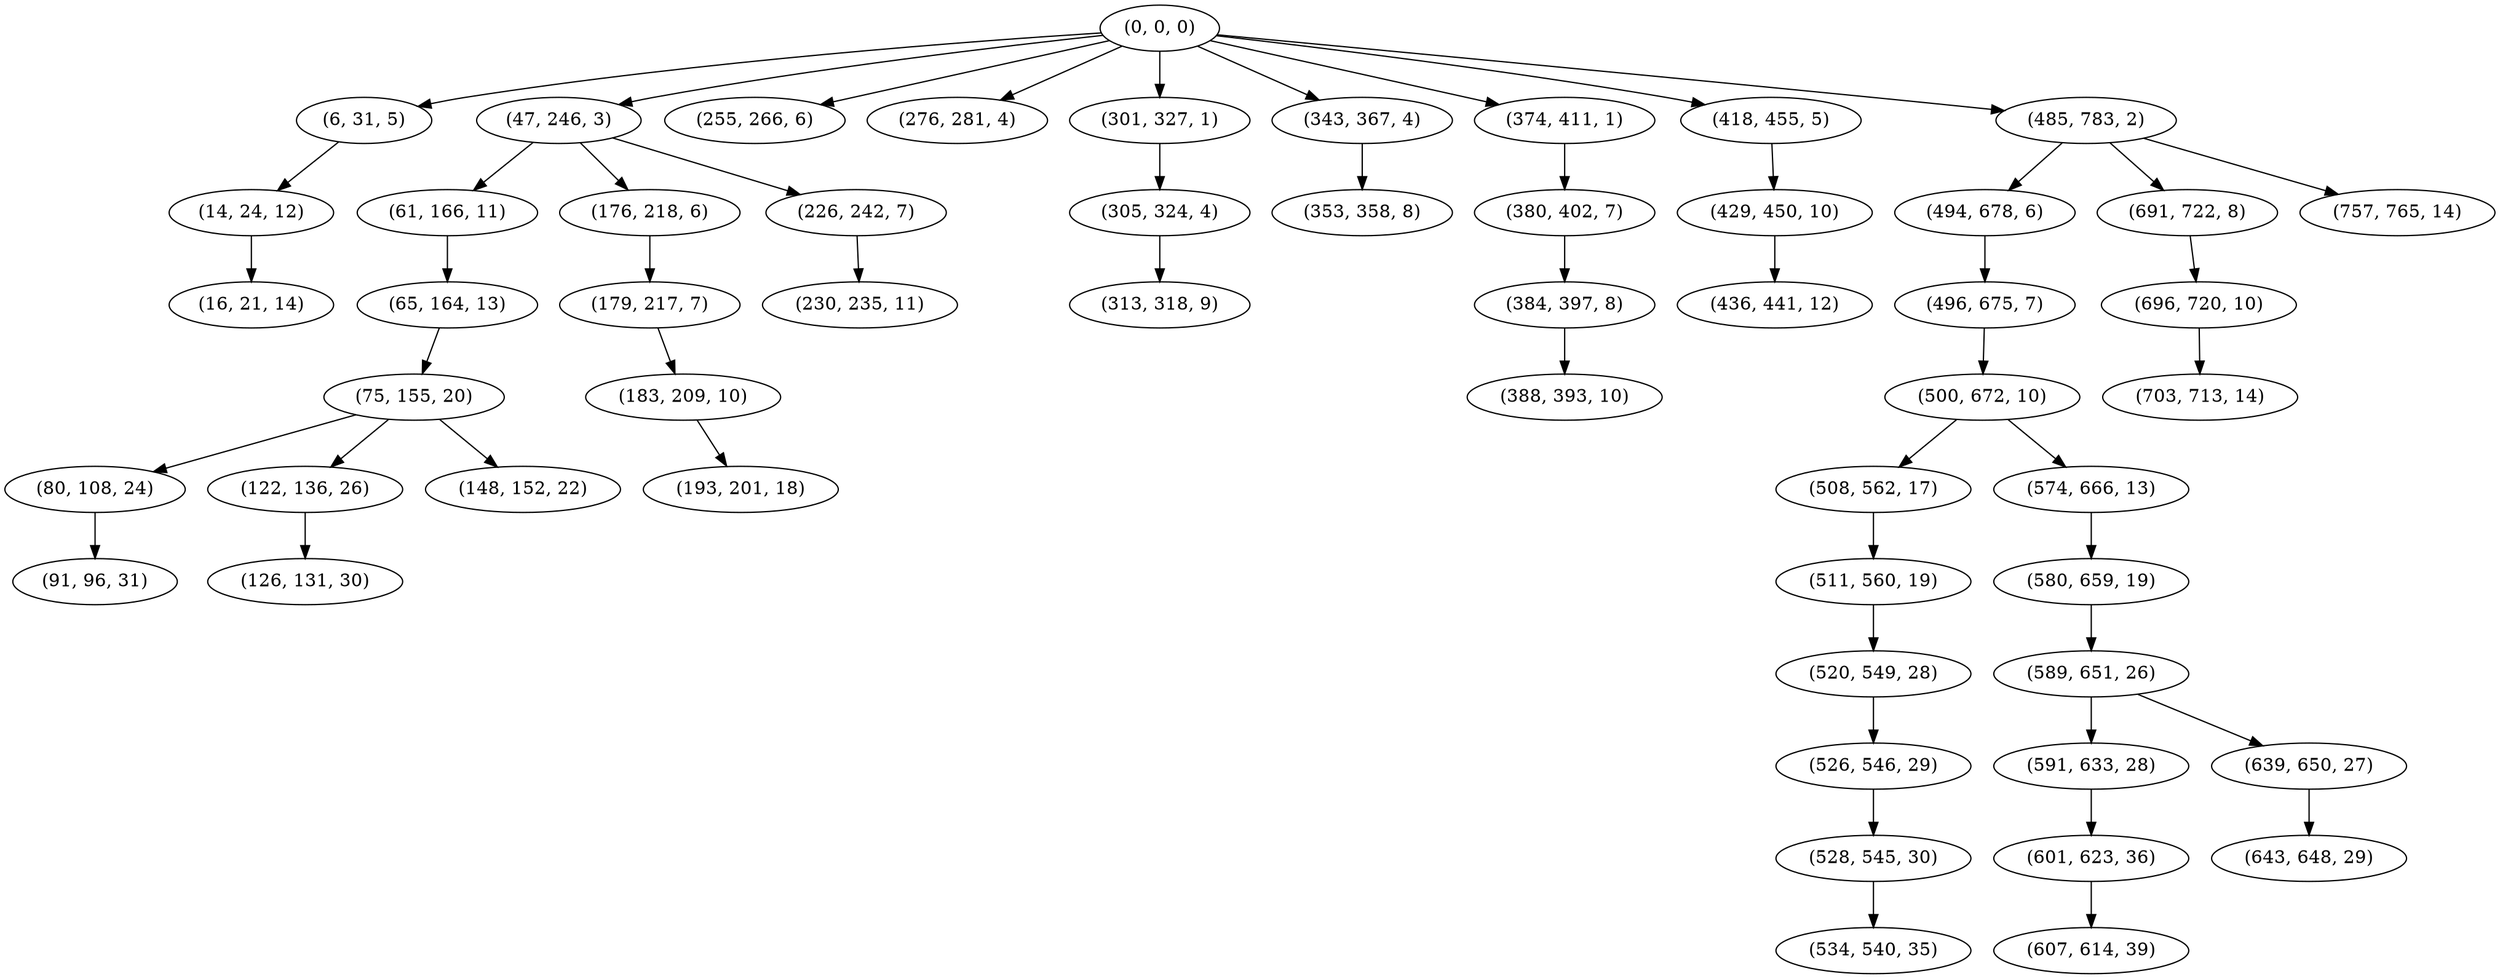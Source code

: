 digraph tree {
    "(0, 0, 0)";
    "(6, 31, 5)";
    "(14, 24, 12)";
    "(16, 21, 14)";
    "(47, 246, 3)";
    "(61, 166, 11)";
    "(65, 164, 13)";
    "(75, 155, 20)";
    "(80, 108, 24)";
    "(91, 96, 31)";
    "(122, 136, 26)";
    "(126, 131, 30)";
    "(148, 152, 22)";
    "(176, 218, 6)";
    "(179, 217, 7)";
    "(183, 209, 10)";
    "(193, 201, 18)";
    "(226, 242, 7)";
    "(230, 235, 11)";
    "(255, 266, 6)";
    "(276, 281, 4)";
    "(301, 327, 1)";
    "(305, 324, 4)";
    "(313, 318, 9)";
    "(343, 367, 4)";
    "(353, 358, 8)";
    "(374, 411, 1)";
    "(380, 402, 7)";
    "(384, 397, 8)";
    "(388, 393, 10)";
    "(418, 455, 5)";
    "(429, 450, 10)";
    "(436, 441, 12)";
    "(485, 783, 2)";
    "(494, 678, 6)";
    "(496, 675, 7)";
    "(500, 672, 10)";
    "(508, 562, 17)";
    "(511, 560, 19)";
    "(520, 549, 28)";
    "(526, 546, 29)";
    "(528, 545, 30)";
    "(534, 540, 35)";
    "(574, 666, 13)";
    "(580, 659, 19)";
    "(589, 651, 26)";
    "(591, 633, 28)";
    "(601, 623, 36)";
    "(607, 614, 39)";
    "(639, 650, 27)";
    "(643, 648, 29)";
    "(691, 722, 8)";
    "(696, 720, 10)";
    "(703, 713, 14)";
    "(757, 765, 14)";
    "(0, 0, 0)" -> "(6, 31, 5)";
    "(0, 0, 0)" -> "(47, 246, 3)";
    "(0, 0, 0)" -> "(255, 266, 6)";
    "(0, 0, 0)" -> "(276, 281, 4)";
    "(0, 0, 0)" -> "(301, 327, 1)";
    "(0, 0, 0)" -> "(343, 367, 4)";
    "(0, 0, 0)" -> "(374, 411, 1)";
    "(0, 0, 0)" -> "(418, 455, 5)";
    "(0, 0, 0)" -> "(485, 783, 2)";
    "(6, 31, 5)" -> "(14, 24, 12)";
    "(14, 24, 12)" -> "(16, 21, 14)";
    "(47, 246, 3)" -> "(61, 166, 11)";
    "(47, 246, 3)" -> "(176, 218, 6)";
    "(47, 246, 3)" -> "(226, 242, 7)";
    "(61, 166, 11)" -> "(65, 164, 13)";
    "(65, 164, 13)" -> "(75, 155, 20)";
    "(75, 155, 20)" -> "(80, 108, 24)";
    "(75, 155, 20)" -> "(122, 136, 26)";
    "(75, 155, 20)" -> "(148, 152, 22)";
    "(80, 108, 24)" -> "(91, 96, 31)";
    "(122, 136, 26)" -> "(126, 131, 30)";
    "(176, 218, 6)" -> "(179, 217, 7)";
    "(179, 217, 7)" -> "(183, 209, 10)";
    "(183, 209, 10)" -> "(193, 201, 18)";
    "(226, 242, 7)" -> "(230, 235, 11)";
    "(301, 327, 1)" -> "(305, 324, 4)";
    "(305, 324, 4)" -> "(313, 318, 9)";
    "(343, 367, 4)" -> "(353, 358, 8)";
    "(374, 411, 1)" -> "(380, 402, 7)";
    "(380, 402, 7)" -> "(384, 397, 8)";
    "(384, 397, 8)" -> "(388, 393, 10)";
    "(418, 455, 5)" -> "(429, 450, 10)";
    "(429, 450, 10)" -> "(436, 441, 12)";
    "(485, 783, 2)" -> "(494, 678, 6)";
    "(485, 783, 2)" -> "(691, 722, 8)";
    "(485, 783, 2)" -> "(757, 765, 14)";
    "(494, 678, 6)" -> "(496, 675, 7)";
    "(496, 675, 7)" -> "(500, 672, 10)";
    "(500, 672, 10)" -> "(508, 562, 17)";
    "(500, 672, 10)" -> "(574, 666, 13)";
    "(508, 562, 17)" -> "(511, 560, 19)";
    "(511, 560, 19)" -> "(520, 549, 28)";
    "(520, 549, 28)" -> "(526, 546, 29)";
    "(526, 546, 29)" -> "(528, 545, 30)";
    "(528, 545, 30)" -> "(534, 540, 35)";
    "(574, 666, 13)" -> "(580, 659, 19)";
    "(580, 659, 19)" -> "(589, 651, 26)";
    "(589, 651, 26)" -> "(591, 633, 28)";
    "(589, 651, 26)" -> "(639, 650, 27)";
    "(591, 633, 28)" -> "(601, 623, 36)";
    "(601, 623, 36)" -> "(607, 614, 39)";
    "(639, 650, 27)" -> "(643, 648, 29)";
    "(691, 722, 8)" -> "(696, 720, 10)";
    "(696, 720, 10)" -> "(703, 713, 14)";
}
